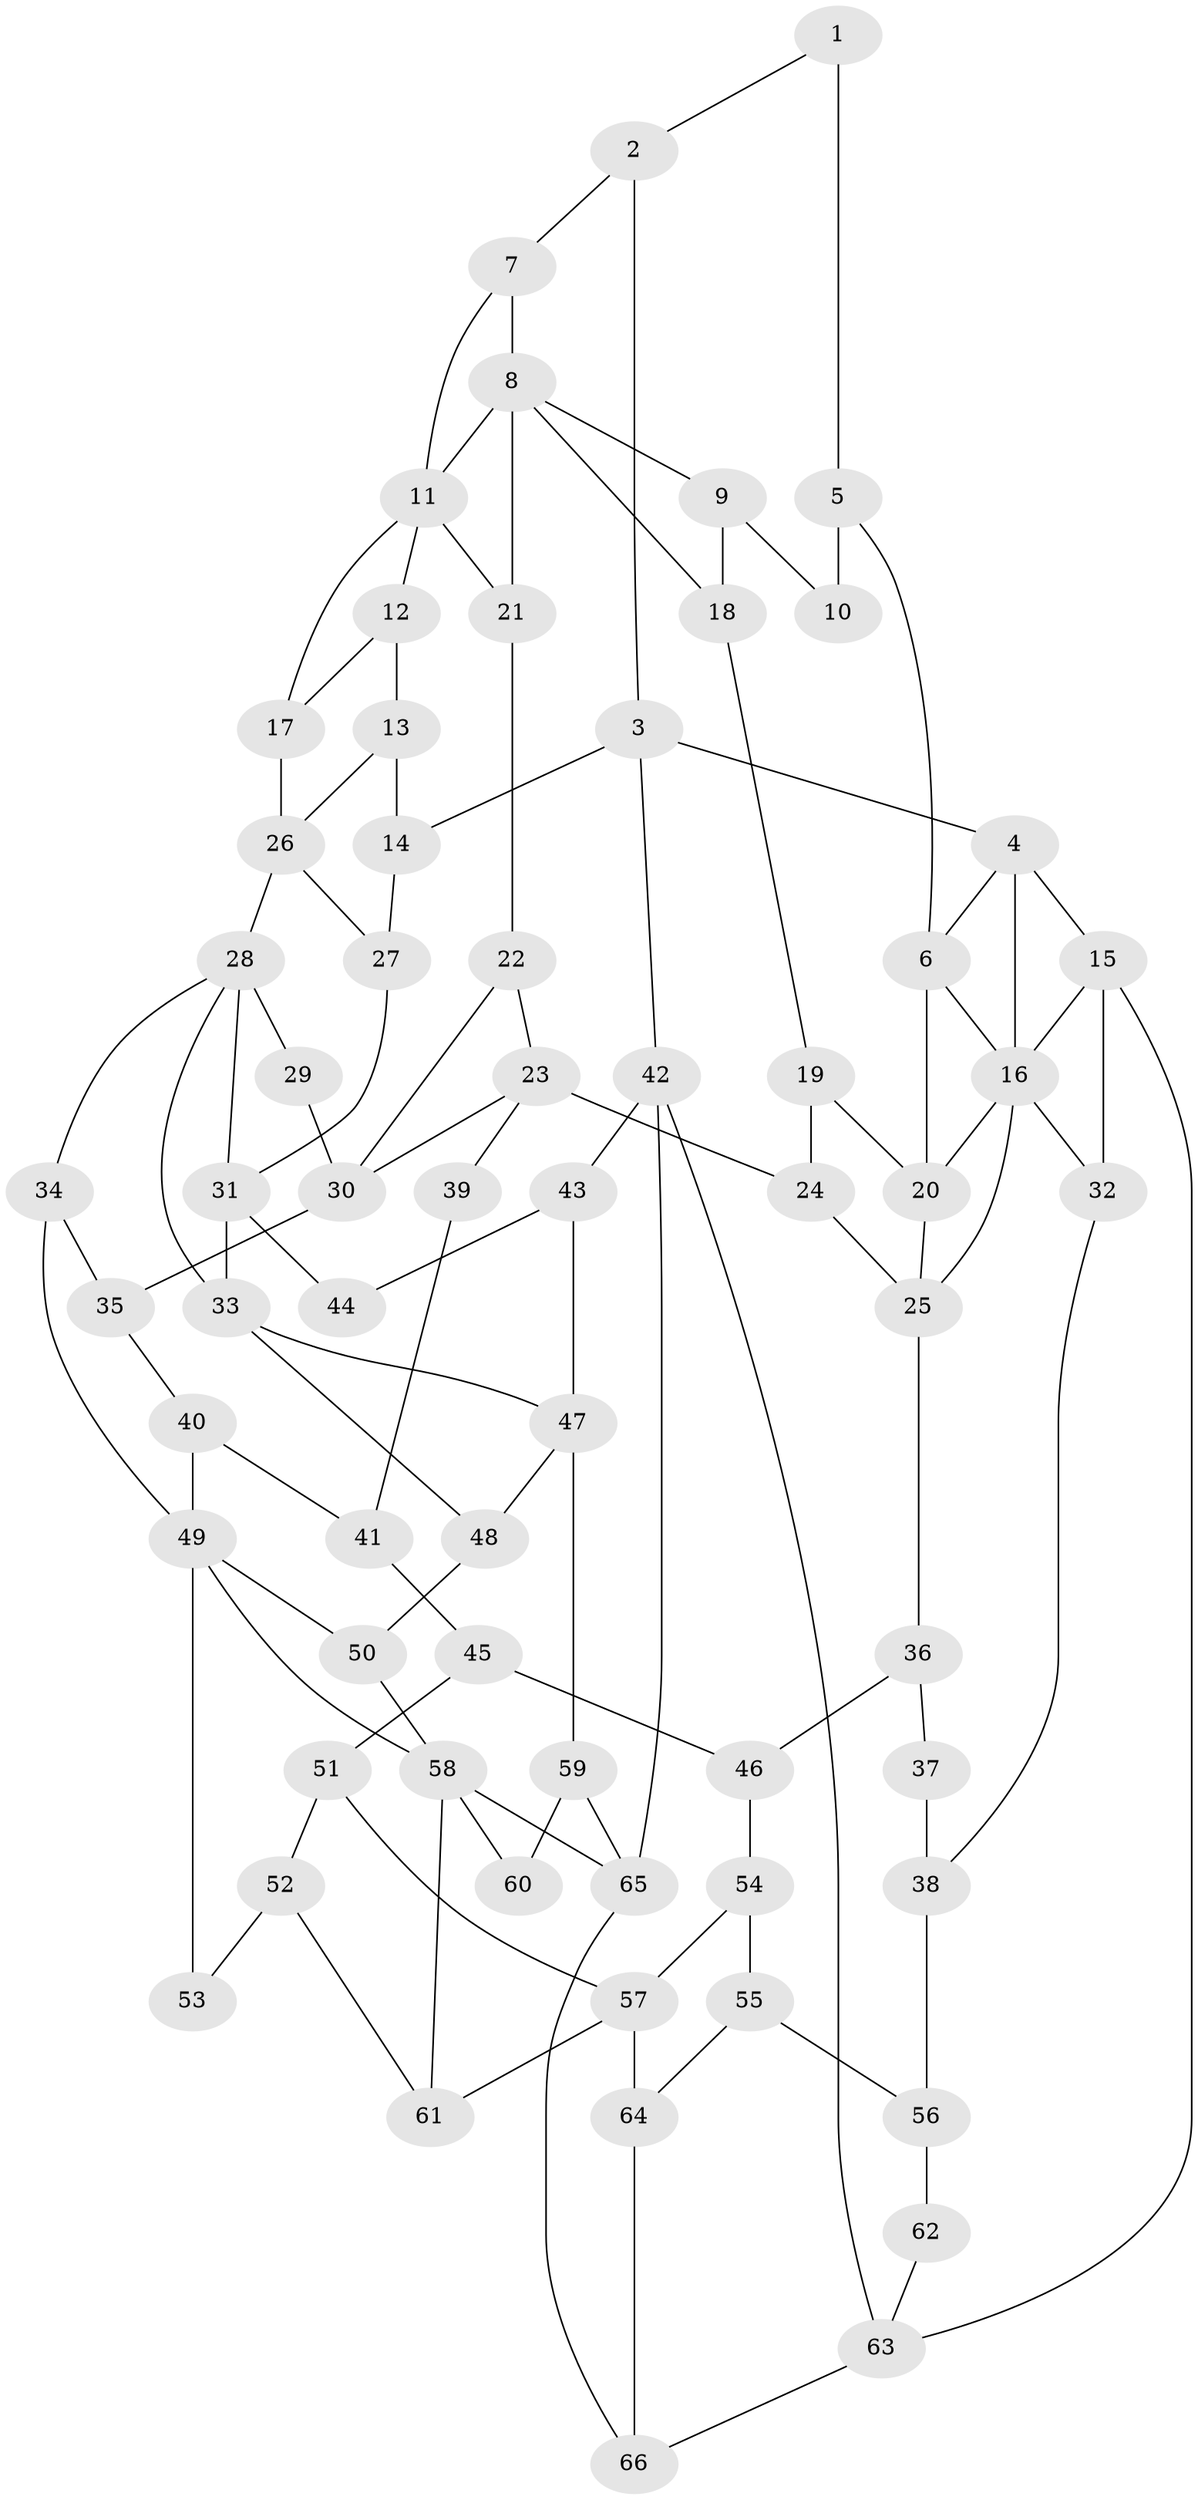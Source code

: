 // original degree distribution, {3: 0.015267175572519083, 4: 0.24427480916030533, 6: 0.22137404580152673, 5: 0.5190839694656488}
// Generated by graph-tools (version 1.1) at 2025/54/03/04/25 22:54:10]
// undirected, 66 vertices, 109 edges
graph export_dot {
  node [color=gray90,style=filled];
  1;
  2;
  3;
  4;
  5;
  6;
  7;
  8;
  9;
  10;
  11;
  12;
  13;
  14;
  15;
  16;
  17;
  18;
  19;
  20;
  21;
  22;
  23;
  24;
  25;
  26;
  27;
  28;
  29;
  30;
  31;
  32;
  33;
  34;
  35;
  36;
  37;
  38;
  39;
  40;
  41;
  42;
  43;
  44;
  45;
  46;
  47;
  48;
  49;
  50;
  51;
  52;
  53;
  54;
  55;
  56;
  57;
  58;
  59;
  60;
  61;
  62;
  63;
  64;
  65;
  66;
  1 -- 2 [weight=1.0];
  1 -- 5 [weight=2.0];
  2 -- 3 [weight=1.0];
  2 -- 7 [weight=1.0];
  3 -- 4 [weight=1.0];
  3 -- 14 [weight=1.0];
  3 -- 42 [weight=1.0];
  4 -- 6 [weight=1.0];
  4 -- 15 [weight=1.0];
  4 -- 16 [weight=1.0];
  5 -- 6 [weight=2.0];
  5 -- 10 [weight=2.0];
  6 -- 16 [weight=1.0];
  6 -- 20 [weight=1.0];
  7 -- 8 [weight=1.0];
  7 -- 11 [weight=1.0];
  8 -- 9 [weight=1.0];
  8 -- 11 [weight=2.0];
  8 -- 18 [weight=1.0];
  8 -- 21 [weight=1.0];
  9 -- 10 [weight=1.0];
  9 -- 18 [weight=1.0];
  11 -- 12 [weight=1.0];
  11 -- 17 [weight=1.0];
  11 -- 21 [weight=1.0];
  12 -- 13 [weight=4.0];
  12 -- 17 [weight=1.0];
  13 -- 14 [weight=1.0];
  13 -- 26 [weight=1.0];
  14 -- 27 [weight=1.0];
  15 -- 16 [weight=1.0];
  15 -- 32 [weight=1.0];
  15 -- 63 [weight=1.0];
  16 -- 20 [weight=1.0];
  16 -- 25 [weight=1.0];
  16 -- 32 [weight=1.0];
  17 -- 26 [weight=1.0];
  18 -- 19 [weight=1.0];
  19 -- 20 [weight=1.0];
  19 -- 24 [weight=1.0];
  20 -- 25 [weight=1.0];
  21 -- 22 [weight=1.0];
  22 -- 23 [weight=1.0];
  22 -- 30 [weight=1.0];
  23 -- 24 [weight=2.0];
  23 -- 30 [weight=1.0];
  23 -- 39 [weight=2.0];
  24 -- 25 [weight=2.0];
  25 -- 36 [weight=1.0];
  26 -- 27 [weight=1.0];
  26 -- 28 [weight=2.0];
  27 -- 31 [weight=1.0];
  28 -- 29 [weight=1.0];
  28 -- 31 [weight=1.0];
  28 -- 33 [weight=1.0];
  28 -- 34 [weight=1.0];
  29 -- 30 [weight=2.0];
  30 -- 35 [weight=1.0];
  31 -- 33 [weight=2.0];
  31 -- 44 [weight=2.0];
  32 -- 38 [weight=1.0];
  33 -- 47 [weight=1.0];
  33 -- 48 [weight=1.0];
  34 -- 35 [weight=1.0];
  34 -- 49 [weight=1.0];
  35 -- 40 [weight=1.0];
  36 -- 37 [weight=1.0];
  36 -- 46 [weight=1.0];
  37 -- 38 [weight=2.0];
  38 -- 56 [weight=2.0];
  39 -- 41 [weight=1.0];
  40 -- 41 [weight=1.0];
  40 -- 49 [weight=1.0];
  41 -- 45 [weight=1.0];
  42 -- 43 [weight=1.0];
  42 -- 63 [weight=1.0];
  42 -- 65 [weight=1.0];
  43 -- 44 [weight=1.0];
  43 -- 47 [weight=1.0];
  45 -- 46 [weight=1.0];
  45 -- 51 [weight=1.0];
  46 -- 54 [weight=1.0];
  47 -- 48 [weight=2.0];
  47 -- 59 [weight=2.0];
  48 -- 50 [weight=1.0];
  49 -- 50 [weight=1.0];
  49 -- 53 [weight=2.0];
  49 -- 58 [weight=1.0];
  50 -- 58 [weight=1.0];
  51 -- 52 [weight=1.0];
  51 -- 57 [weight=1.0];
  52 -- 53 [weight=1.0];
  52 -- 61 [weight=1.0];
  54 -- 55 [weight=2.0];
  54 -- 57 [weight=2.0];
  55 -- 56 [weight=2.0];
  55 -- 64 [weight=1.0];
  56 -- 62 [weight=2.0];
  57 -- 61 [weight=1.0];
  57 -- 64 [weight=2.0];
  58 -- 60 [weight=1.0];
  58 -- 61 [weight=1.0];
  58 -- 65 [weight=1.0];
  59 -- 60 [weight=2.0];
  59 -- 65 [weight=2.0];
  62 -- 63 [weight=1.0];
  63 -- 66 [weight=1.0];
  64 -- 66 [weight=1.0];
  65 -- 66 [weight=1.0];
}
